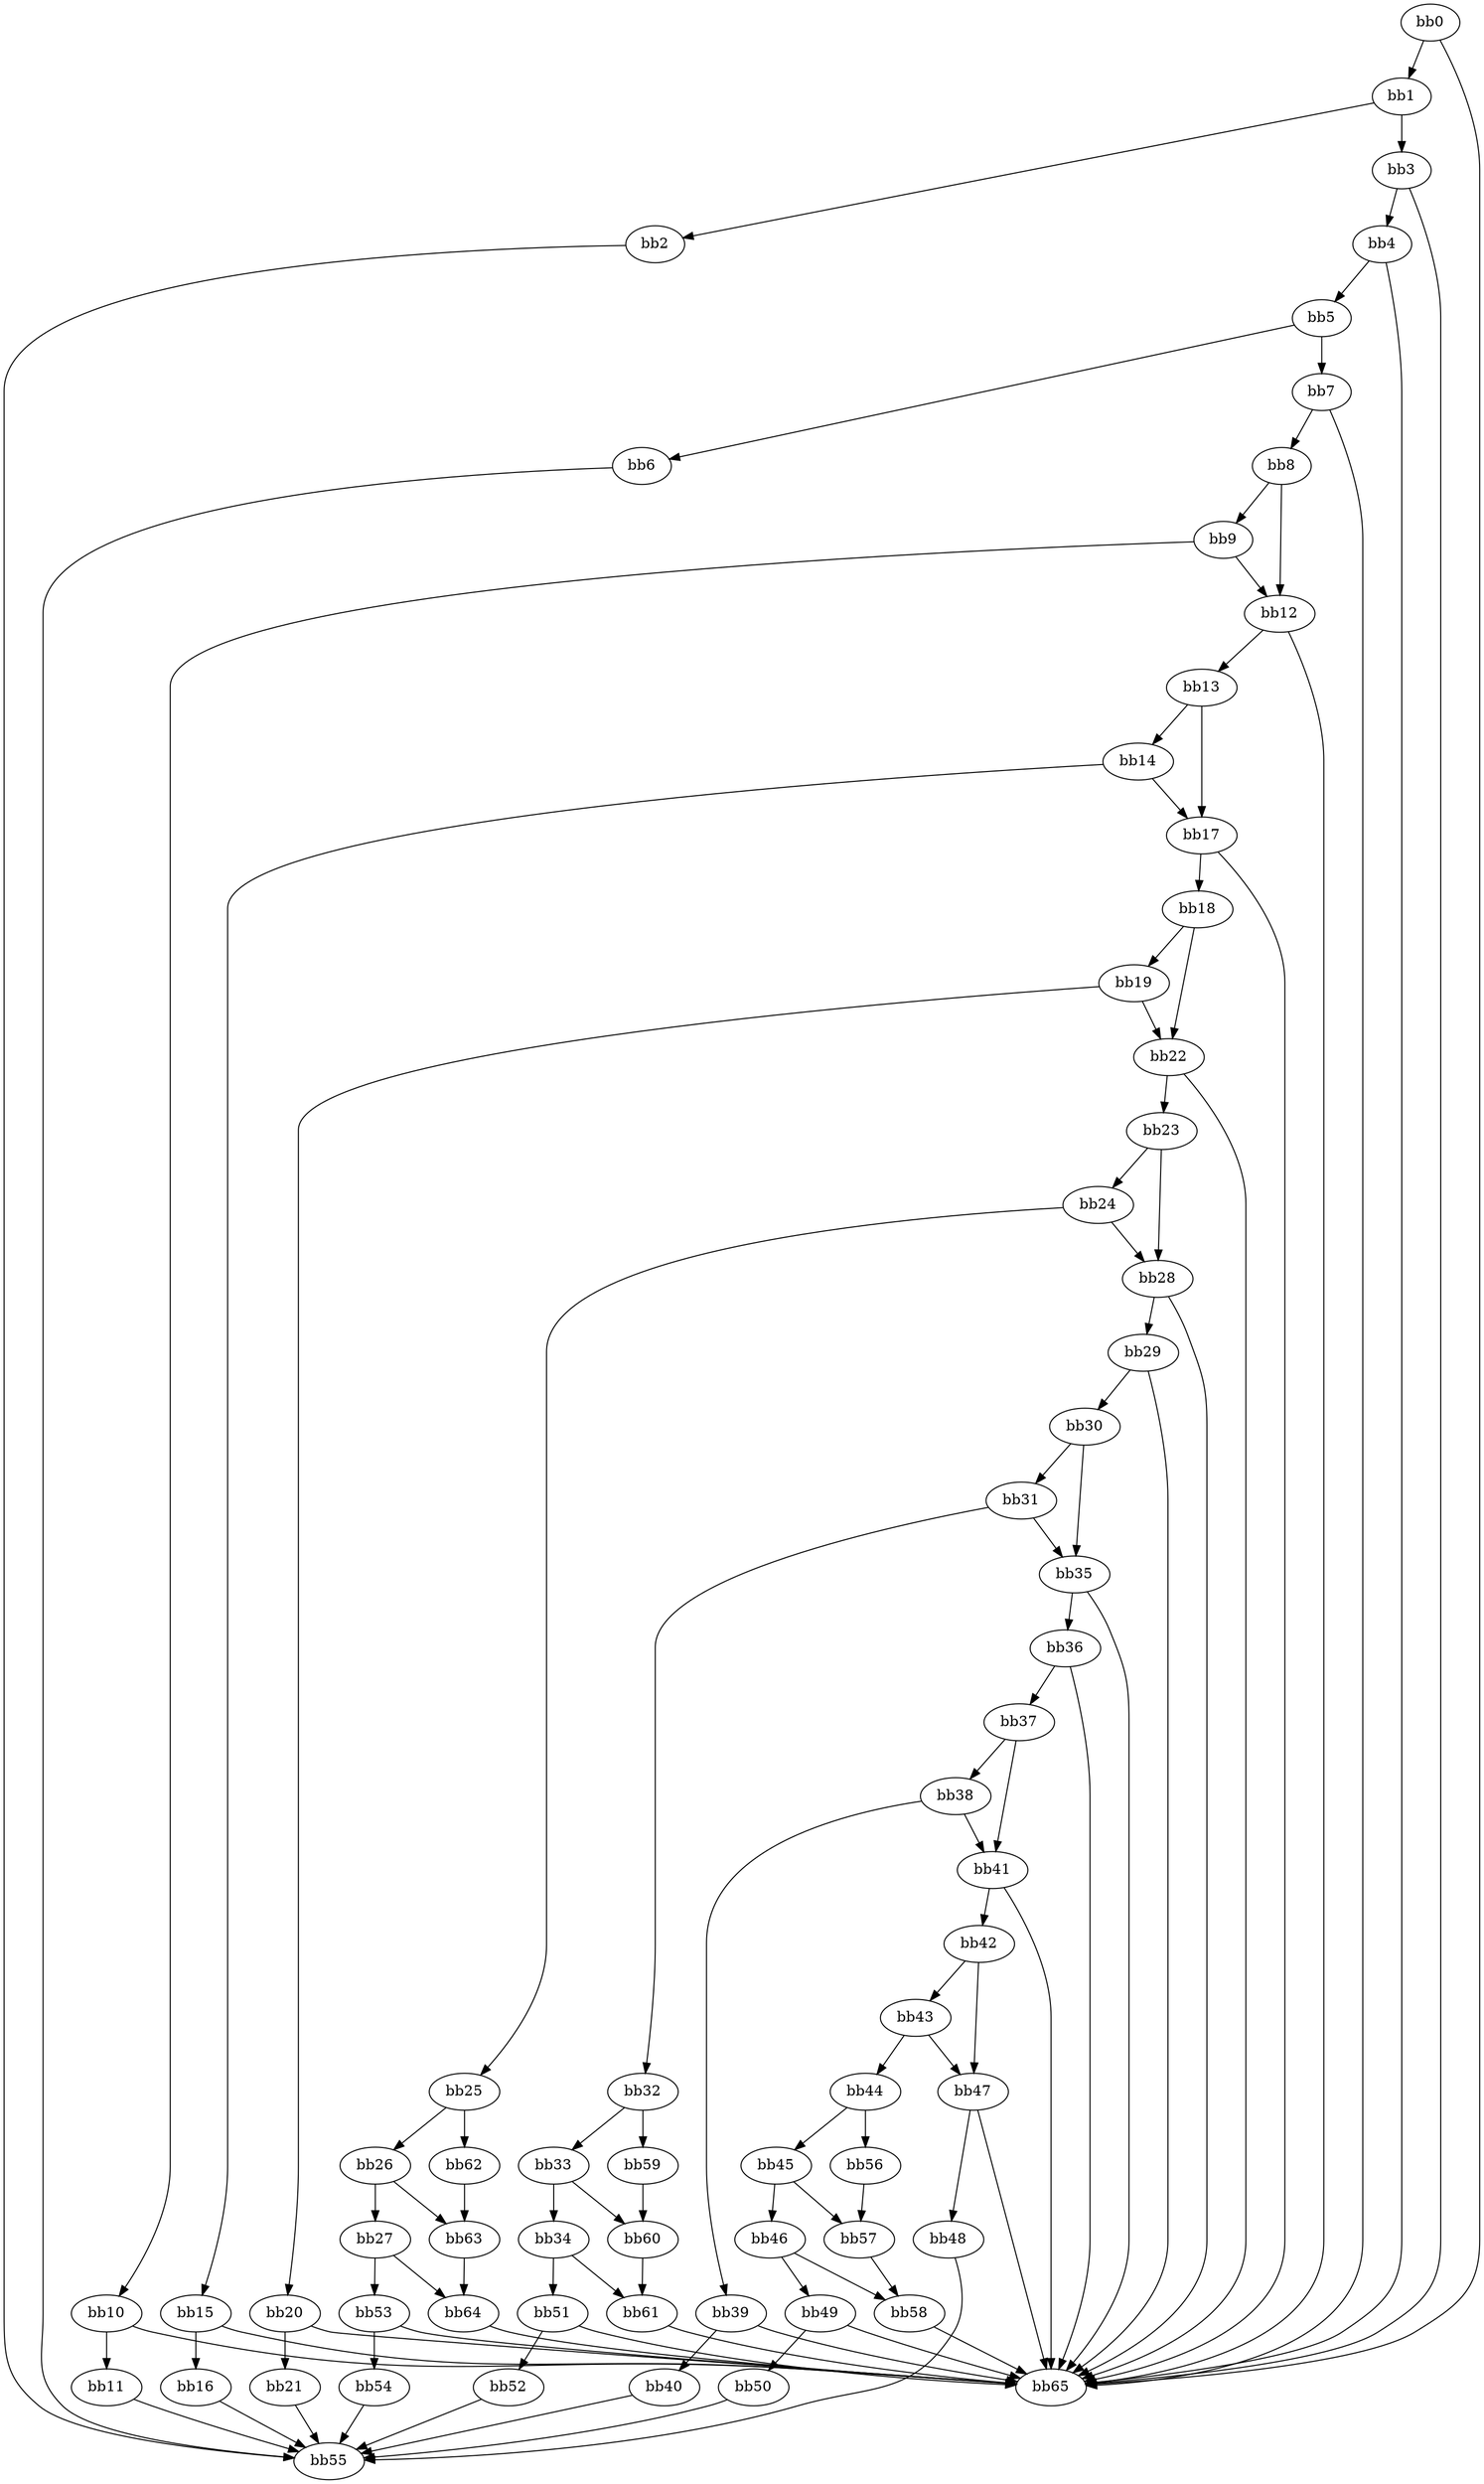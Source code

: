 digraph {
    0 [ label = "bb0\l" ]
    1 [ label = "bb1\l" ]
    2 [ label = "bb2\l" ]
    3 [ label = "bb3\l" ]
    4 [ label = "bb4\l" ]
    5 [ label = "bb5\l" ]
    6 [ label = "bb6\l" ]
    7 [ label = "bb7\l" ]
    8 [ label = "bb8\l" ]
    9 [ label = "bb9\l" ]
    10 [ label = "bb10\l" ]
    11 [ label = "bb11\l" ]
    12 [ label = "bb12\l" ]
    13 [ label = "bb13\l" ]
    14 [ label = "bb14\l" ]
    15 [ label = "bb15\l" ]
    16 [ label = "bb16\l" ]
    17 [ label = "bb17\l" ]
    18 [ label = "bb18\l" ]
    19 [ label = "bb19\l" ]
    20 [ label = "bb20\l" ]
    21 [ label = "bb21\l" ]
    22 [ label = "bb22\l" ]
    23 [ label = "bb23\l" ]
    24 [ label = "bb24\l" ]
    25 [ label = "bb25\l" ]
    26 [ label = "bb26\l" ]
    27 [ label = "bb27\l" ]
    28 [ label = "bb28\l" ]
    29 [ label = "bb29\l" ]
    30 [ label = "bb30\l" ]
    31 [ label = "bb31\l" ]
    32 [ label = "bb32\l" ]
    33 [ label = "bb33\l" ]
    34 [ label = "bb34\l" ]
    35 [ label = "bb35\l" ]
    36 [ label = "bb36\l" ]
    37 [ label = "bb37\l" ]
    38 [ label = "bb38\l" ]
    39 [ label = "bb39\l" ]
    40 [ label = "bb40\l" ]
    41 [ label = "bb41\l" ]
    42 [ label = "bb42\l" ]
    43 [ label = "bb43\l" ]
    44 [ label = "bb44\l" ]
    45 [ label = "bb45\l" ]
    46 [ label = "bb46\l" ]
    47 [ label = "bb47\l" ]
    48 [ label = "bb48\l" ]
    49 [ label = "bb49\l" ]
    50 [ label = "bb50\l" ]
    51 [ label = "bb51\l" ]
    52 [ label = "bb52\l" ]
    53 [ label = "bb53\l" ]
    54 [ label = "bb54\l" ]
    55 [ label = "bb55\l" ]
    56 [ label = "bb56\l" ]
    57 [ label = "bb57\l" ]
    58 [ label = "bb58\l" ]
    59 [ label = "bb59\l" ]
    60 [ label = "bb60\l" ]
    61 [ label = "bb61\l" ]
    62 [ label = "bb62\l" ]
    63 [ label = "bb63\l" ]
    64 [ label = "bb64\l" ]
    65 [ label = "bb65\l" ]
    0 -> 1 [ ]
    0 -> 65 [ ]
    1 -> 2 [ ]
    1 -> 3 [ ]
    2 -> 55 [ ]
    3 -> 4 [ ]
    3 -> 65 [ ]
    4 -> 5 [ ]
    4 -> 65 [ ]
    5 -> 6 [ ]
    5 -> 7 [ ]
    6 -> 55 [ ]
    7 -> 8 [ ]
    7 -> 65 [ ]
    8 -> 9 [ ]
    8 -> 12 [ ]
    9 -> 10 [ ]
    9 -> 12 [ ]
    10 -> 11 [ ]
    10 -> 65 [ ]
    11 -> 55 [ ]
    12 -> 13 [ ]
    12 -> 65 [ ]
    13 -> 14 [ ]
    13 -> 17 [ ]
    14 -> 15 [ ]
    14 -> 17 [ ]
    15 -> 16 [ ]
    15 -> 65 [ ]
    16 -> 55 [ ]
    17 -> 18 [ ]
    17 -> 65 [ ]
    18 -> 19 [ ]
    18 -> 22 [ ]
    19 -> 20 [ ]
    19 -> 22 [ ]
    20 -> 21 [ ]
    20 -> 65 [ ]
    21 -> 55 [ ]
    22 -> 23 [ ]
    22 -> 65 [ ]
    23 -> 24 [ ]
    23 -> 28 [ ]
    24 -> 25 [ ]
    24 -> 28 [ ]
    25 -> 26 [ ]
    25 -> 62 [ ]
    26 -> 27 [ ]
    26 -> 63 [ ]
    27 -> 53 [ ]
    27 -> 64 [ ]
    28 -> 29 [ ]
    28 -> 65 [ ]
    29 -> 30 [ ]
    29 -> 65 [ ]
    30 -> 31 [ ]
    30 -> 35 [ ]
    31 -> 32 [ ]
    31 -> 35 [ ]
    32 -> 33 [ ]
    32 -> 59 [ ]
    33 -> 34 [ ]
    33 -> 60 [ ]
    34 -> 51 [ ]
    34 -> 61 [ ]
    35 -> 36 [ ]
    35 -> 65 [ ]
    36 -> 37 [ ]
    36 -> 65 [ ]
    37 -> 38 [ ]
    37 -> 41 [ ]
    38 -> 39 [ ]
    38 -> 41 [ ]
    39 -> 40 [ ]
    39 -> 65 [ ]
    40 -> 55 [ ]
    41 -> 42 [ ]
    41 -> 65 [ ]
    42 -> 43 [ ]
    42 -> 47 [ ]
    43 -> 44 [ ]
    43 -> 47 [ ]
    44 -> 45 [ ]
    44 -> 56 [ ]
    45 -> 46 [ ]
    45 -> 57 [ ]
    46 -> 49 [ ]
    46 -> 58 [ ]
    47 -> 48 [ ]
    47 -> 65 [ ]
    48 -> 55 [ ]
    49 -> 50 [ ]
    49 -> 65 [ ]
    50 -> 55 [ ]
    51 -> 52 [ ]
    51 -> 65 [ ]
    52 -> 55 [ ]
    53 -> 54 [ ]
    53 -> 65 [ ]
    54 -> 55 [ ]
    56 -> 57 [ ]
    57 -> 58 [ ]
    58 -> 65 [ ]
    59 -> 60 [ ]
    60 -> 61 [ ]
    61 -> 65 [ ]
    62 -> 63 [ ]
    63 -> 64 [ ]
    64 -> 65 [ ]
}

